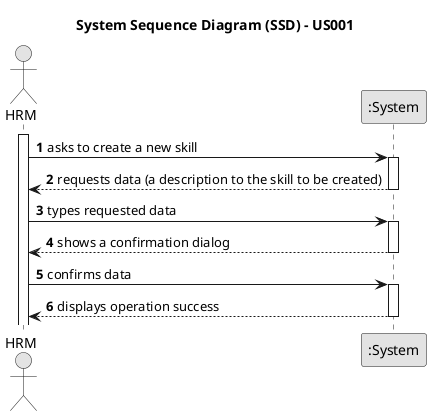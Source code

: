 @startuml
skinparam monochrome true
skinparam packageStyle rectangle
skinparam shadowing false

title System Sequence Diagram (SSD) - US001

autonumber

actor "HRM" as HRM
participant ":System" as System

activate HRM

    HRM -> System : asks to create a new skill
    activate System

        System --> HRM : requests data (a description to the skill to be created)
    deactivate System

    HRM -> System : types requested data
    activate System

        System --> HRM : shows a confirmation dialog
    deactivate System

    HRM -> System : confirms data
    activate System

        System --> HRM : displays operation success
    deactivate System
@enduml

